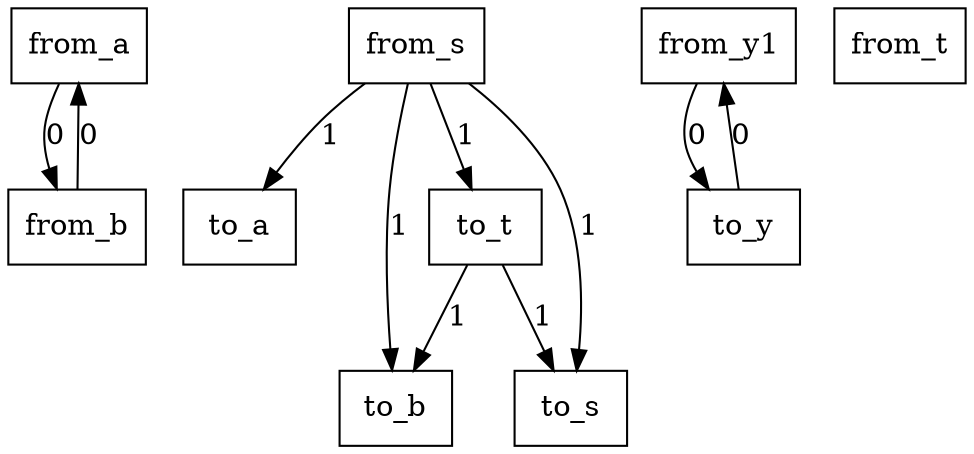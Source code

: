 digraph {
    graph [rankdir=TB
          ,bgcolor=transparent];
    node [shape=box
         ,fillcolor=white
         ,style=filled];
    0 [label=<from_a>];
    1 [label=<from_b>];
    2 [label=<from_s>];
    3 [label=<from_y1>];
    4 [label=<from_t>];
    5 [label=<to_a>];
    6 [label=<to_b>];
    7 [label=<to_t>];
    8 [label=<to_s>];
    9 [label=<to_y>];
    0 -> 1 [label=0];
    1 -> 0 [label=0];
    2 -> 5 [label=1];
    2 -> 6 [label=1];
    2 -> 7 [label=1];
    2 -> 8 [label=1];
    3 -> 9 [label=0];
    7 -> 6 [label=1];
    7 -> 8 [label=1];
    9 -> 3 [label=0];
}